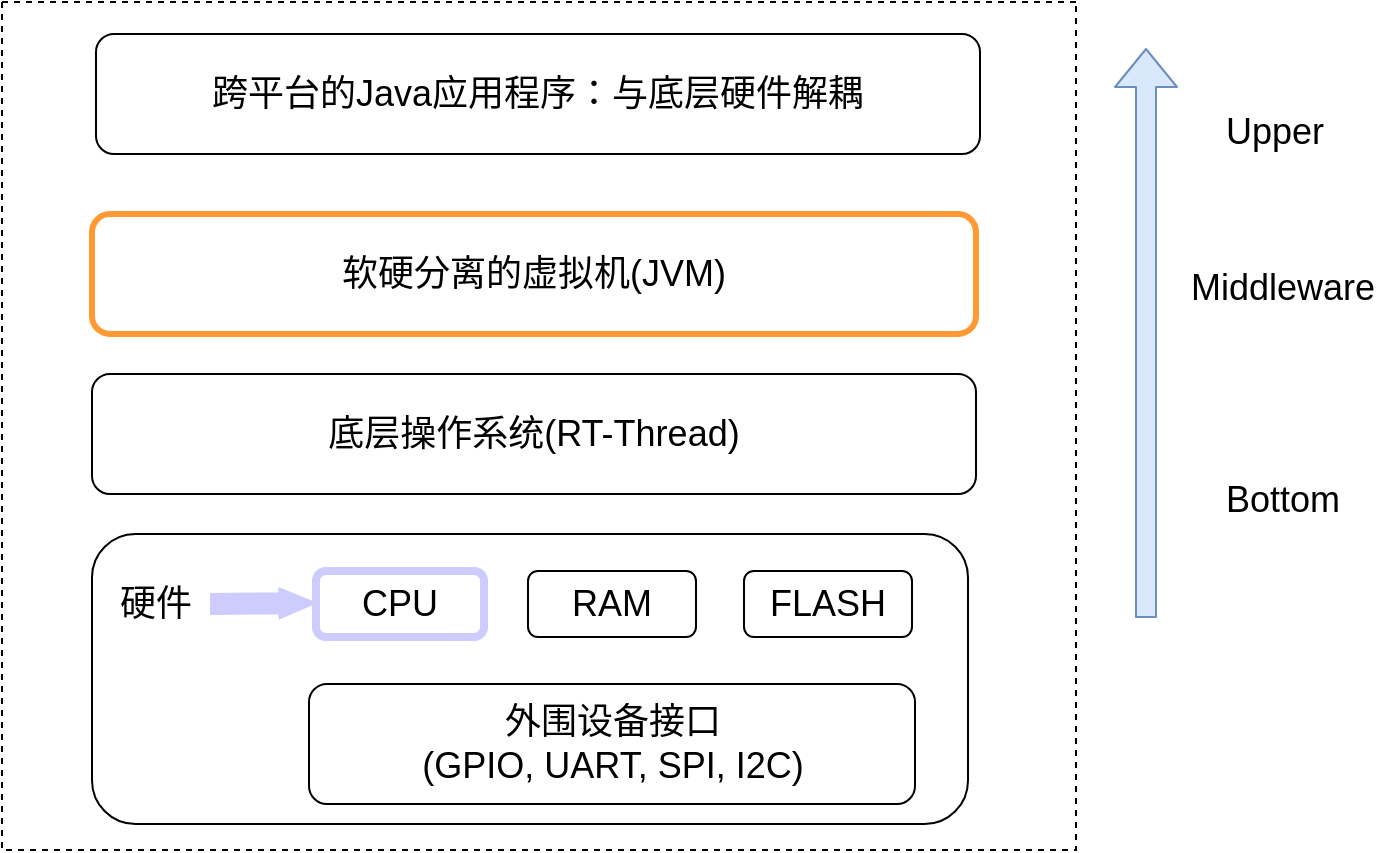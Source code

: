 <mxfile version="14.8.4" type="github">
  <diagram id="prtHgNgQTEPvFCAcTncT" name="Page-1">
    <mxGraphModel dx="1038" dy="580" grid="0" gridSize="10" guides="1" tooltips="1" connect="1" arrows="1" fold="1" page="1" pageScale="1" pageWidth="827" pageHeight="1169" math="0" shadow="0">
      <root>
        <mxCell id="0" />
        <mxCell id="1" parent="0" />
        <mxCell id="a8ILpG0mJ9cBbUMgCVEm-3" value="" style="swimlane;startSize=0;dashed=1;strokeWidth=1;perimeterSpacing=1;" parent="1" vertex="1">
          <mxGeometry x="53" y="134" width="537" height="424" as="geometry">
            <mxRectangle x="144" y="319" width="50" height="44" as="alternateBounds" />
          </mxGeometry>
        </mxCell>
        <mxCell id="a8ILpG0mJ9cBbUMgCVEm-13" value="&lt;span style=&quot;font-size: 18px&quot;&gt;跨平台的Java应用程序：与底层硬件解耦&lt;/span&gt;" style="rounded=1;whiteSpace=wrap;html=1;strokeWidth=1;" parent="a8ILpG0mJ9cBbUMgCVEm-3" vertex="1">
          <mxGeometry x="47" y="16" width="442" height="60" as="geometry" />
        </mxCell>
        <mxCell id="a8ILpG0mJ9cBbUMgCVEm-11" value="&lt;span style=&quot;font-size: 18px&quot;&gt;软硬分离的虚拟机(JVM)&lt;/span&gt;" style="rounded=1;whiteSpace=wrap;html=1;strokeWidth=3;strokeColor=#FF9933;" parent="a8ILpG0mJ9cBbUMgCVEm-3" vertex="1">
          <mxGeometry x="45" y="106" width="442" height="60" as="geometry" />
        </mxCell>
        <mxCell id="a8ILpG0mJ9cBbUMgCVEm-12" value="&lt;span style=&quot;font-size: 18px&quot;&gt;底层操作系统(RT-Thread)&lt;/span&gt;" style="rounded=1;whiteSpace=wrap;html=1;strokeWidth=1;" parent="a8ILpG0mJ9cBbUMgCVEm-3" vertex="1">
          <mxGeometry x="45" y="186" width="442" height="60" as="geometry" />
        </mxCell>
        <mxCell id="a8ILpG0mJ9cBbUMgCVEm-24" value="" style="rounded=1;whiteSpace=wrap;html=1;strokeWidth=1;" parent="a8ILpG0mJ9cBbUMgCVEm-3" vertex="1">
          <mxGeometry x="45" y="266" width="438" height="145" as="geometry" />
        </mxCell>
        <mxCell id="a8ILpG0mJ9cBbUMgCVEm-25" value="&lt;font style=&quot;font-size: 18px&quot;&gt;CPU&lt;/font&gt;" style="rounded=1;whiteSpace=wrap;html=1;strokeWidth=4;fillColor=#FFFFFF;strokeColor=#CCCCFF;" parent="a8ILpG0mJ9cBbUMgCVEm-3" vertex="1">
          <mxGeometry x="157" y="284.5" width="84" height="33" as="geometry" />
        </mxCell>
        <mxCell id="a8ILpG0mJ9cBbUMgCVEm-31" value="&lt;font style=&quot;font-size: 18px&quot;&gt;外围设备接口&lt;br&gt;(GPIO, UART, SPI, I2C)&lt;/font&gt;" style="rounded=1;whiteSpace=wrap;html=1;strokeWidth=1;" parent="a8ILpG0mJ9cBbUMgCVEm-3" vertex="1">
          <mxGeometry x="153.5" y="341" width="303" height="60" as="geometry" />
        </mxCell>
        <mxCell id="a8ILpG0mJ9cBbUMgCVEm-28" value="&lt;font style=&quot;font-size: 18px&quot;&gt;硬件&lt;/font&gt;" style="rounded=1;whiteSpace=wrap;html=1;strokeWidth=0;opacity=0;" parent="a8ILpG0mJ9cBbUMgCVEm-3" vertex="1">
          <mxGeometry x="52" y="293" width="50" height="16" as="geometry" />
        </mxCell>
        <mxCell id="a8ILpG0mJ9cBbUMgCVEm-30" value="&lt;font style=&quot;font-size: 18px&quot;&gt;FLASH&lt;/font&gt;" style="rounded=1;whiteSpace=wrap;html=1;strokeWidth=1;" parent="a8ILpG0mJ9cBbUMgCVEm-3" vertex="1">
          <mxGeometry x="371" y="284.5" width="84" height="33" as="geometry" />
        </mxCell>
        <mxCell id="a8ILpG0mJ9cBbUMgCVEm-35" value="&lt;font style=&quot;font-size: 18px&quot;&gt;RAM&lt;/font&gt;" style="rounded=1;whiteSpace=wrap;html=1;strokeWidth=1;" parent="a8ILpG0mJ9cBbUMgCVEm-3" vertex="1">
          <mxGeometry x="263" y="284.5" width="84" height="33" as="geometry" />
        </mxCell>
        <mxCell id="vytne_4pfKt0ySofkTbH-2" value="" style="shape=flexArrow;endArrow=classic;html=1;endWidth=4;endSize=5.6;fillColor=#CCCCFF;strokeColor=#CCCCFF;" edge="1" parent="a8ILpG0mJ9cBbUMgCVEm-3">
          <mxGeometry width="50" height="50" relative="1" as="geometry">
            <mxPoint x="104" y="301" as="sourcePoint" />
            <mxPoint x="157" y="300.5" as="targetPoint" />
          </mxGeometry>
        </mxCell>
        <mxCell id="a8ILpG0mJ9cBbUMgCVEm-41" value="" style="shape=flexArrow;endArrow=classic;html=1;fillColor=#dae8fc;strokeColor=#6c8ebf;" parent="1" edge="1">
          <mxGeometry width="50" height="50" relative="1" as="geometry">
            <mxPoint x="625" y="442" as="sourcePoint" />
            <mxPoint x="625" y="157" as="targetPoint" />
          </mxGeometry>
        </mxCell>
        <mxCell id="a8ILpG0mJ9cBbUMgCVEm-42" value="&lt;font style=&quot;font-size: 18px&quot;&gt;Bottom&lt;/font&gt;" style="rounded=0;whiteSpace=wrap;html=1;strokeWidth=0;opacity=0;" parent="1" vertex="1">
          <mxGeometry x="652" y="368" width="83" height="30" as="geometry" />
        </mxCell>
        <mxCell id="a8ILpG0mJ9cBbUMgCVEm-43" value="&lt;font style=&quot;font-size: 18px&quot;&gt;Middleware&lt;/font&gt;" style="rounded=0;whiteSpace=wrap;html=1;strokeWidth=0;opacity=0;" parent="1" vertex="1">
          <mxGeometry x="652" y="262" width="83" height="30" as="geometry" />
        </mxCell>
        <mxCell id="a8ILpG0mJ9cBbUMgCVEm-44" value="&lt;span style=&quot;font-size: 18px&quot;&gt;Upper&lt;/span&gt;" style="rounded=0;whiteSpace=wrap;html=1;strokeWidth=0;opacity=0;" parent="1" vertex="1">
          <mxGeometry x="648" y="184" width="83" height="30" as="geometry" />
        </mxCell>
      </root>
    </mxGraphModel>
  </diagram>
</mxfile>

